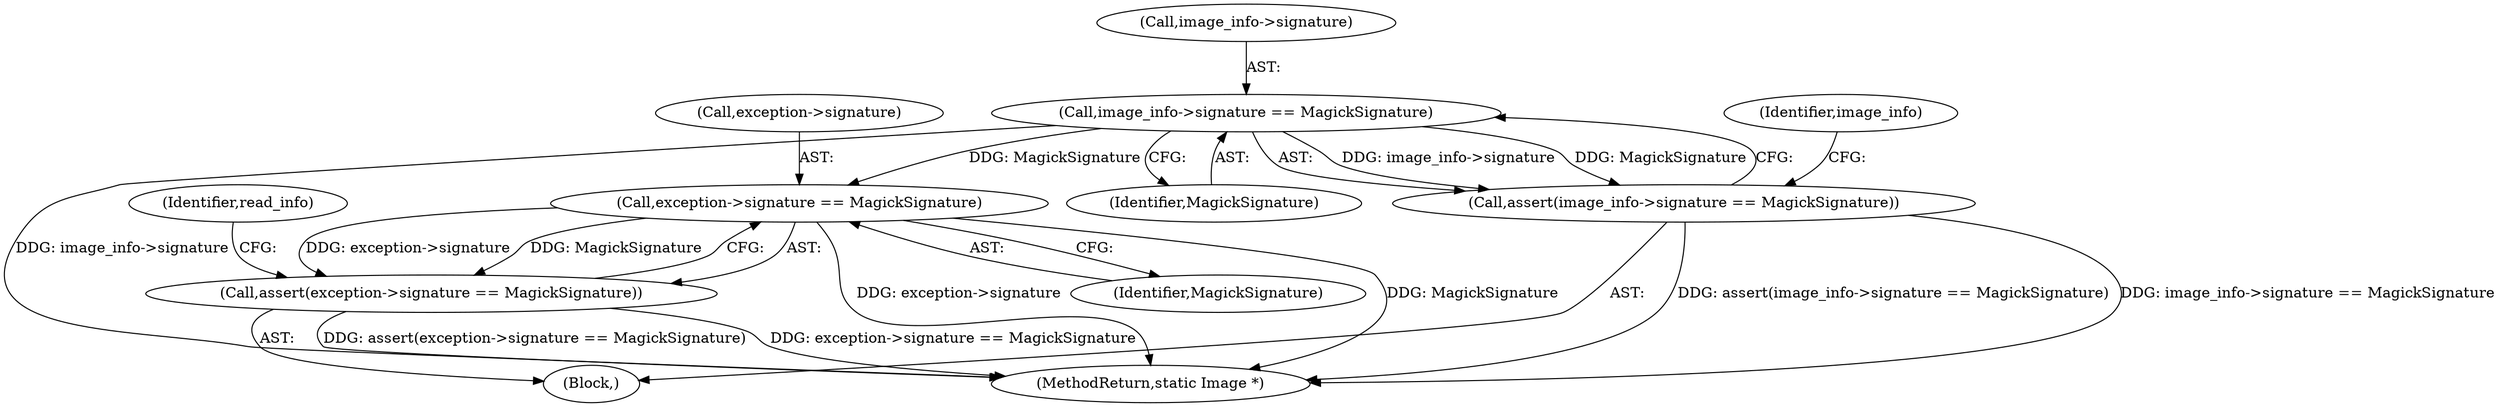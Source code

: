 digraph "0_ImageMagick_f6e9d0d9955e85bdd7540b251cd50d598dacc5e6_63@pointer" {
"1000116" [label="(Call,image_info->signature == MagickSignature)"];
"1000115" [label="(Call,assert(image_info->signature == MagickSignature))"];
"1000143" [label="(Call,exception->signature == MagickSignature)"];
"1000142" [label="(Call,assert(exception->signature == MagickSignature))"];
"1000104" [label="(Block,)"];
"1000316" [label="(MethodReturn,static Image *)"];
"1000115" [label="(Call,assert(image_info->signature == MagickSignature))"];
"1000143" [label="(Call,exception->signature == MagickSignature)"];
"1000124" [label="(Identifier,image_info)"];
"1000144" [label="(Call,exception->signature)"];
"1000116" [label="(Call,image_info->signature == MagickSignature)"];
"1000120" [label="(Identifier,MagickSignature)"];
"1000142" [label="(Call,assert(exception->signature == MagickSignature))"];
"1000147" [label="(Identifier,MagickSignature)"];
"1000117" [label="(Call,image_info->signature)"];
"1000149" [label="(Identifier,read_info)"];
"1000116" -> "1000115"  [label="AST: "];
"1000116" -> "1000120"  [label="CFG: "];
"1000117" -> "1000116"  [label="AST: "];
"1000120" -> "1000116"  [label="AST: "];
"1000115" -> "1000116"  [label="CFG: "];
"1000116" -> "1000316"  [label="DDG: image_info->signature"];
"1000116" -> "1000115"  [label="DDG: image_info->signature"];
"1000116" -> "1000115"  [label="DDG: MagickSignature"];
"1000116" -> "1000143"  [label="DDG: MagickSignature"];
"1000115" -> "1000104"  [label="AST: "];
"1000124" -> "1000115"  [label="CFG: "];
"1000115" -> "1000316"  [label="DDG: assert(image_info->signature == MagickSignature)"];
"1000115" -> "1000316"  [label="DDG: image_info->signature == MagickSignature"];
"1000143" -> "1000142"  [label="AST: "];
"1000143" -> "1000147"  [label="CFG: "];
"1000144" -> "1000143"  [label="AST: "];
"1000147" -> "1000143"  [label="AST: "];
"1000142" -> "1000143"  [label="CFG: "];
"1000143" -> "1000316"  [label="DDG: exception->signature"];
"1000143" -> "1000316"  [label="DDG: MagickSignature"];
"1000143" -> "1000142"  [label="DDG: exception->signature"];
"1000143" -> "1000142"  [label="DDG: MagickSignature"];
"1000142" -> "1000104"  [label="AST: "];
"1000149" -> "1000142"  [label="CFG: "];
"1000142" -> "1000316"  [label="DDG: assert(exception->signature == MagickSignature)"];
"1000142" -> "1000316"  [label="DDG: exception->signature == MagickSignature"];
}
